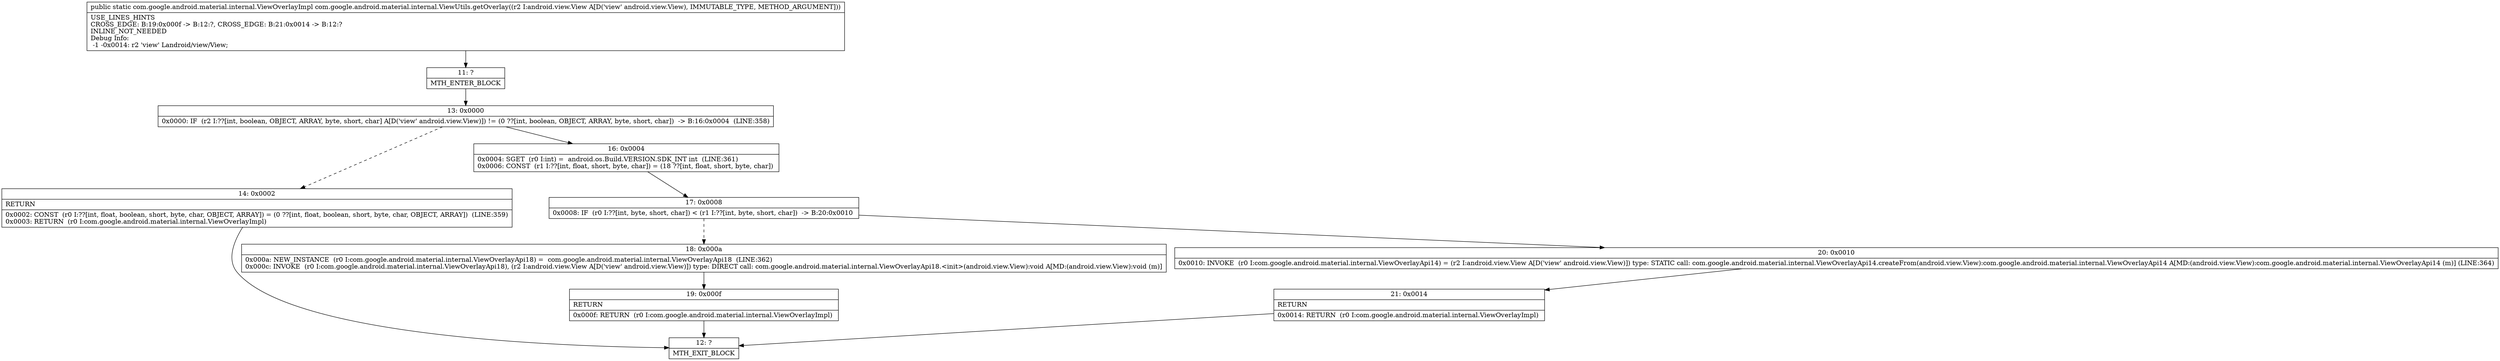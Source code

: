 digraph "CFG forcom.google.android.material.internal.ViewUtils.getOverlay(Landroid\/view\/View;)Lcom\/google\/android\/material\/internal\/ViewOverlayImpl;" {
Node_11 [shape=record,label="{11\:\ ?|MTH_ENTER_BLOCK\l}"];
Node_13 [shape=record,label="{13\:\ 0x0000|0x0000: IF  (r2 I:??[int, boolean, OBJECT, ARRAY, byte, short, char] A[D('view' android.view.View)]) != (0 ??[int, boolean, OBJECT, ARRAY, byte, short, char])  \-\> B:16:0x0004  (LINE:358)\l}"];
Node_14 [shape=record,label="{14\:\ 0x0002|RETURN\l|0x0002: CONST  (r0 I:??[int, float, boolean, short, byte, char, OBJECT, ARRAY]) = (0 ??[int, float, boolean, short, byte, char, OBJECT, ARRAY])  (LINE:359)\l0x0003: RETURN  (r0 I:com.google.android.material.internal.ViewOverlayImpl) \l}"];
Node_12 [shape=record,label="{12\:\ ?|MTH_EXIT_BLOCK\l}"];
Node_16 [shape=record,label="{16\:\ 0x0004|0x0004: SGET  (r0 I:int) =  android.os.Build.VERSION.SDK_INT int  (LINE:361)\l0x0006: CONST  (r1 I:??[int, float, short, byte, char]) = (18 ??[int, float, short, byte, char]) \l}"];
Node_17 [shape=record,label="{17\:\ 0x0008|0x0008: IF  (r0 I:??[int, byte, short, char]) \< (r1 I:??[int, byte, short, char])  \-\> B:20:0x0010 \l}"];
Node_18 [shape=record,label="{18\:\ 0x000a|0x000a: NEW_INSTANCE  (r0 I:com.google.android.material.internal.ViewOverlayApi18) =  com.google.android.material.internal.ViewOverlayApi18  (LINE:362)\l0x000c: INVOKE  (r0 I:com.google.android.material.internal.ViewOverlayApi18), (r2 I:android.view.View A[D('view' android.view.View)]) type: DIRECT call: com.google.android.material.internal.ViewOverlayApi18.\<init\>(android.view.View):void A[MD:(android.view.View):void (m)]\l}"];
Node_19 [shape=record,label="{19\:\ 0x000f|RETURN\l|0x000f: RETURN  (r0 I:com.google.android.material.internal.ViewOverlayImpl) \l}"];
Node_20 [shape=record,label="{20\:\ 0x0010|0x0010: INVOKE  (r0 I:com.google.android.material.internal.ViewOverlayApi14) = (r2 I:android.view.View A[D('view' android.view.View)]) type: STATIC call: com.google.android.material.internal.ViewOverlayApi14.createFrom(android.view.View):com.google.android.material.internal.ViewOverlayApi14 A[MD:(android.view.View):com.google.android.material.internal.ViewOverlayApi14 (m)] (LINE:364)\l}"];
Node_21 [shape=record,label="{21\:\ 0x0014|RETURN\l|0x0014: RETURN  (r0 I:com.google.android.material.internal.ViewOverlayImpl) \l}"];
MethodNode[shape=record,label="{public static com.google.android.material.internal.ViewOverlayImpl com.google.android.material.internal.ViewUtils.getOverlay((r2 I:android.view.View A[D('view' android.view.View), IMMUTABLE_TYPE, METHOD_ARGUMENT]))  | USE_LINES_HINTS\lCROSS_EDGE: B:19:0x000f \-\> B:12:?, CROSS_EDGE: B:21:0x0014 \-\> B:12:?\lINLINE_NOT_NEEDED\lDebug Info:\l  \-1 \-0x0014: r2 'view' Landroid\/view\/View;\l}"];
MethodNode -> Node_11;Node_11 -> Node_13;
Node_13 -> Node_14[style=dashed];
Node_13 -> Node_16;
Node_14 -> Node_12;
Node_16 -> Node_17;
Node_17 -> Node_18[style=dashed];
Node_17 -> Node_20;
Node_18 -> Node_19;
Node_19 -> Node_12;
Node_20 -> Node_21;
Node_21 -> Node_12;
}

